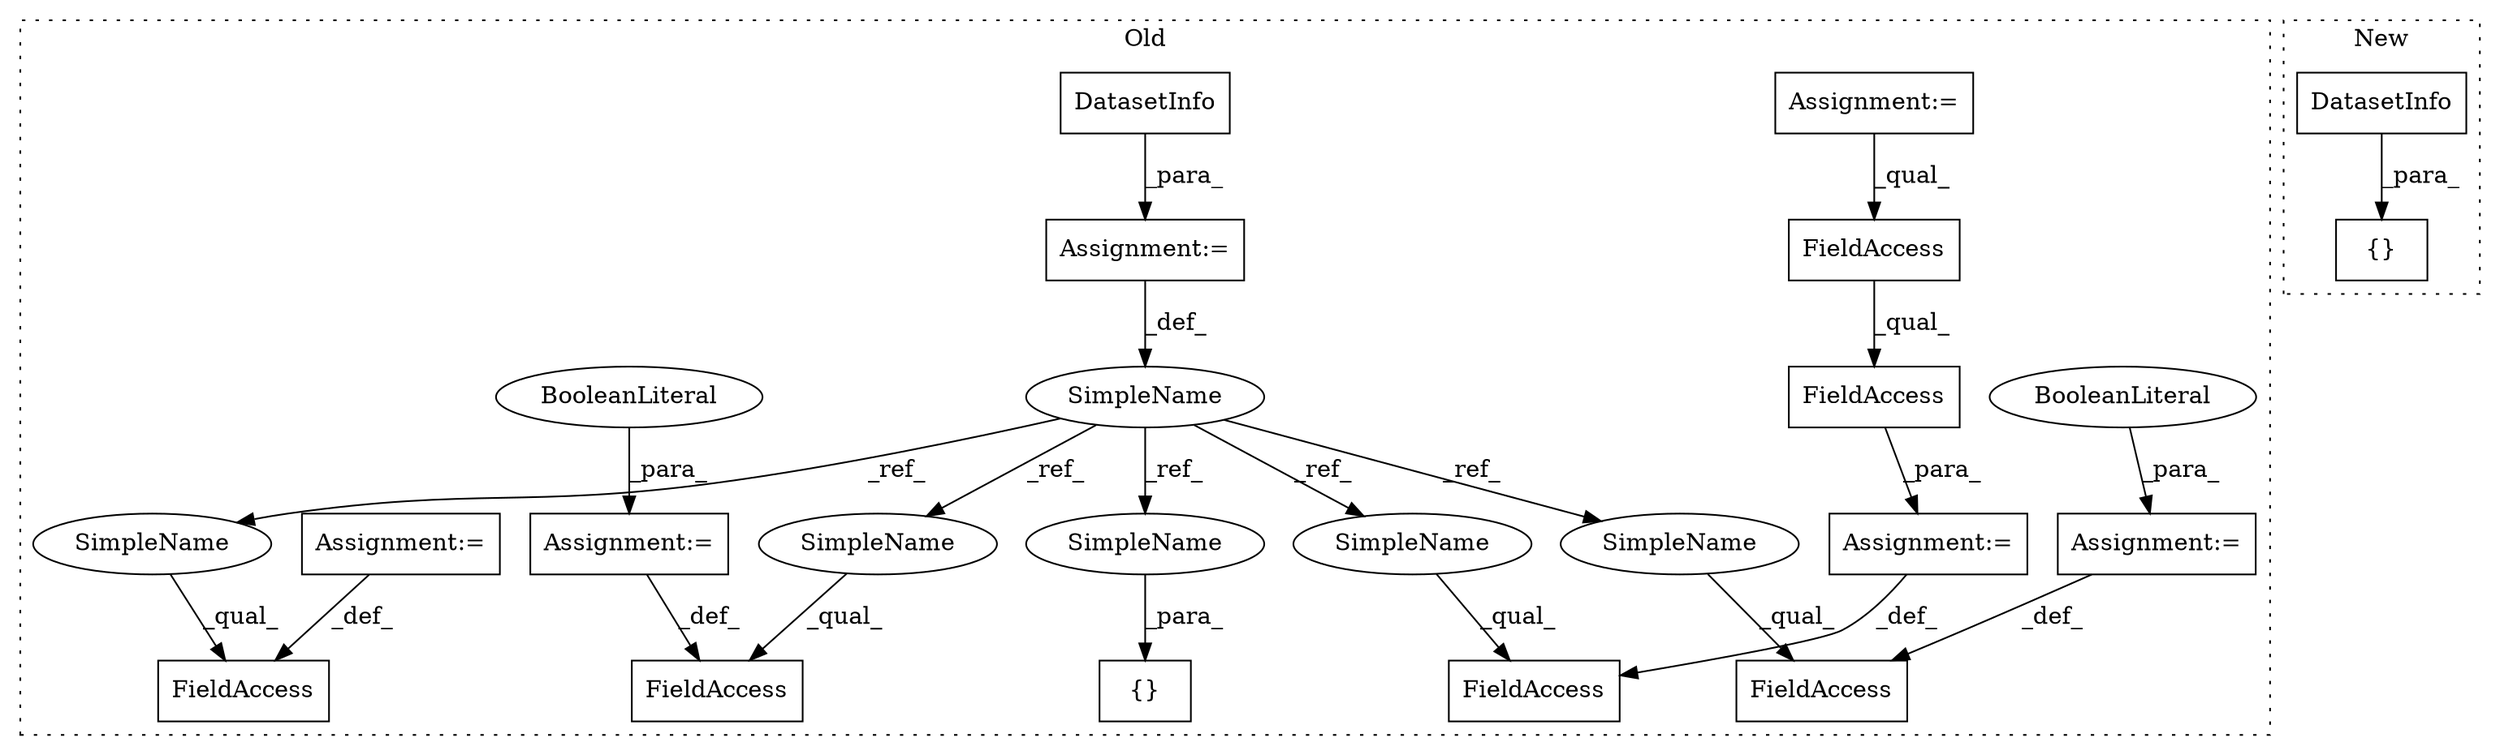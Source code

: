 digraph G {
subgraph cluster0 {
1 [label="{}" a="4" s="33498,33503" l="1,1" shape="box"];
4 [label="SimpleName" a="42" s="33246" l="4" shape="ellipse"];
5 [label="FieldAccess" a="22" s="33399" l="23" shape="box"];
6 [label="DatasetInfo" a="32" s="33251" l="13" shape="box"];
7 [label="FieldAccess" a="22" s="33270" l="13" shape="box"];
8 [label="FieldAccess" a="22" s="33434" l="19" shape="box"];
9 [label="Assignment:=" a="7" s="33250" l="1" shape="box"];
10 [label="Assignment:=" a="7" s="33283" l="1" shape="box"];
11 [label="FieldAccess" a="22" s="33284" l="36" shape="box"];
12 [label="FieldAccess" a="22" s="33284" l="20" shape="box"];
13 [label="Assignment:=" a="7" s="32811" l="11" shape="box"];
14 [label="Assignment:=" a="7" s="33422" l="1" shape="box"];
15 [label="BooleanLiteral" a="9" s="33423" l="5" shape="ellipse"];
16 [label="Assignment:=" a="7" s="33453" l="1" shape="box"];
17 [label="BooleanLiteral" a="9" s="33454" l="4" shape="ellipse"];
18 [label="FieldAccess" a="22" s="33370" l="17" shape="box"];
19 [label="Assignment:=" a="7" s="33387" l="1" shape="box"];
20 [label="SimpleName" a="42" s="33370" l="4" shape="ellipse"];
21 [label="SimpleName" a="42" s="33499" l="4" shape="ellipse"];
22 [label="SimpleName" a="42" s="33434" l="4" shape="ellipse"];
23 [label="SimpleName" a="42" s="33270" l="4" shape="ellipse"];
24 [label="SimpleName" a="42" s="33399" l="4" shape="ellipse"];
label = "Old";
style="dotted";
}
subgraph cluster1 {
2 [label="DatasetInfo" a="32" s="31933,31969" l="12,1" shape="box"];
3 [label="{}" a="4" s="31932,31970" l="1,1" shape="box"];
label = "New";
style="dotted";
}
2 -> 3 [label="_para_"];
4 -> 24 [label="_ref_"];
4 -> 22 [label="_ref_"];
4 -> 20 [label="_ref_"];
4 -> 21 [label="_ref_"];
4 -> 23 [label="_ref_"];
6 -> 9 [label="_para_"];
9 -> 4 [label="_def_"];
10 -> 7 [label="_def_"];
11 -> 10 [label="_para_"];
12 -> 11 [label="_qual_"];
13 -> 12 [label="_qual_"];
14 -> 5 [label="_def_"];
15 -> 14 [label="_para_"];
16 -> 8 [label="_def_"];
17 -> 16 [label="_para_"];
19 -> 18 [label="_def_"];
20 -> 18 [label="_qual_"];
21 -> 1 [label="_para_"];
22 -> 8 [label="_qual_"];
23 -> 7 [label="_qual_"];
24 -> 5 [label="_qual_"];
}